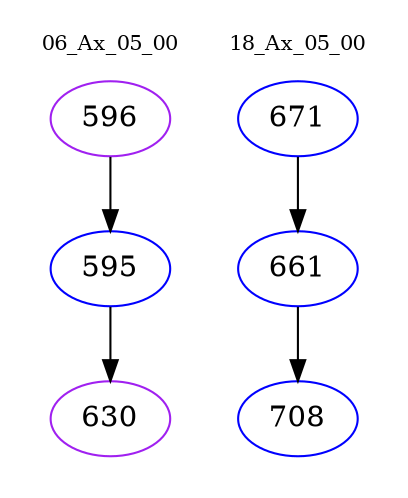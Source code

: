 digraph{
subgraph cluster_0 {
color = white
label = "06_Ax_05_00";
fontsize=10;
T0_596 [label="596", color="purple"]
T0_596 -> T0_595 [color="black"]
T0_595 [label="595", color="blue"]
T0_595 -> T0_630 [color="black"]
T0_630 [label="630", color="purple"]
}
subgraph cluster_1 {
color = white
label = "18_Ax_05_00";
fontsize=10;
T1_671 [label="671", color="blue"]
T1_671 -> T1_661 [color="black"]
T1_661 [label="661", color="blue"]
T1_661 -> T1_708 [color="black"]
T1_708 [label="708", color="blue"]
}
}
